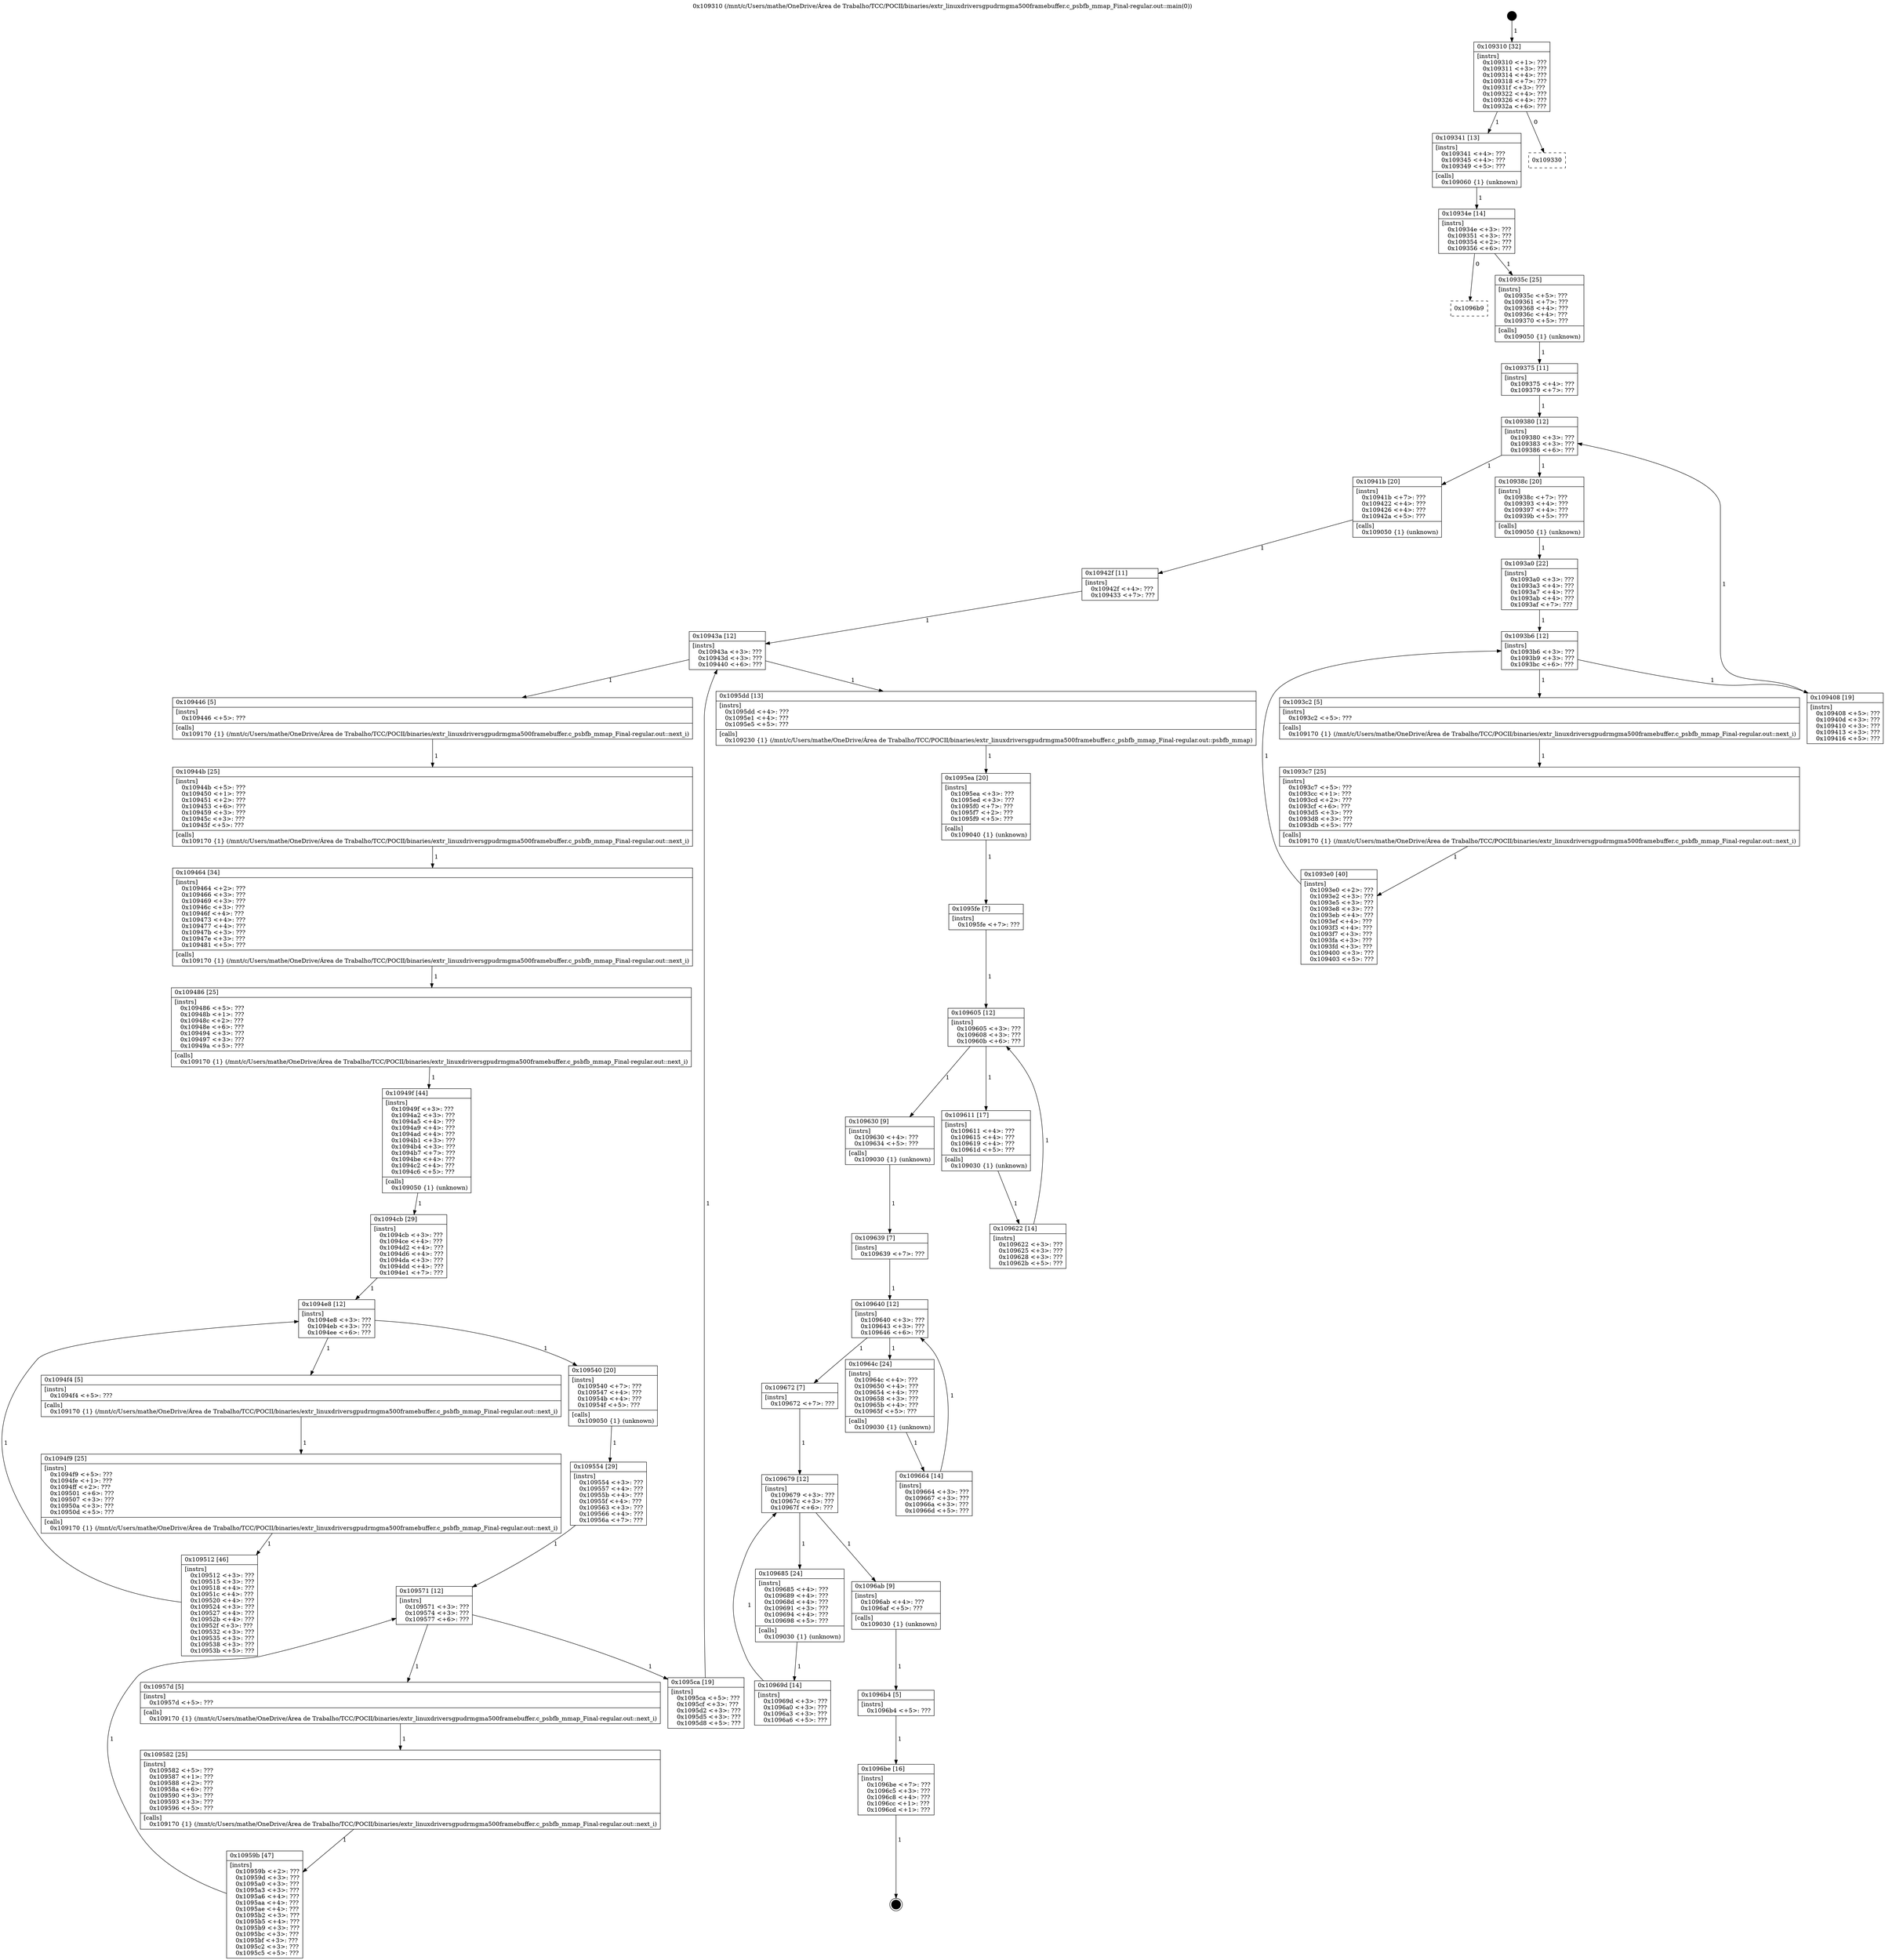 digraph "0x109310" {
  label = "0x109310 (/mnt/c/Users/mathe/OneDrive/Área de Trabalho/TCC/POCII/binaries/extr_linuxdriversgpudrmgma500framebuffer.c_psbfb_mmap_Final-regular.out::main(0))"
  labelloc = "t"
  node[shape=record]

  Entry [label="",width=0.3,height=0.3,shape=circle,fillcolor=black,style=filled]
  "0x109310" [label="{
     0x109310 [32]\l
     | [instrs]\l
     &nbsp;&nbsp;0x109310 \<+1\>: ???\l
     &nbsp;&nbsp;0x109311 \<+3\>: ???\l
     &nbsp;&nbsp;0x109314 \<+4\>: ???\l
     &nbsp;&nbsp;0x109318 \<+7\>: ???\l
     &nbsp;&nbsp;0x10931f \<+3\>: ???\l
     &nbsp;&nbsp;0x109322 \<+4\>: ???\l
     &nbsp;&nbsp;0x109326 \<+4\>: ???\l
     &nbsp;&nbsp;0x10932a \<+6\>: ???\l
  }"]
  "0x109341" [label="{
     0x109341 [13]\l
     | [instrs]\l
     &nbsp;&nbsp;0x109341 \<+4\>: ???\l
     &nbsp;&nbsp;0x109345 \<+4\>: ???\l
     &nbsp;&nbsp;0x109349 \<+5\>: ???\l
     | [calls]\l
     &nbsp;&nbsp;0x109060 \{1\} (unknown)\l
  }"]
  "0x109330" [label="{
     0x109330\l
  }", style=dashed]
  "0x10934e" [label="{
     0x10934e [14]\l
     | [instrs]\l
     &nbsp;&nbsp;0x10934e \<+3\>: ???\l
     &nbsp;&nbsp;0x109351 \<+3\>: ???\l
     &nbsp;&nbsp;0x109354 \<+2\>: ???\l
     &nbsp;&nbsp;0x109356 \<+6\>: ???\l
  }"]
  "0x1096b9" [label="{
     0x1096b9\l
  }", style=dashed]
  "0x10935c" [label="{
     0x10935c [25]\l
     | [instrs]\l
     &nbsp;&nbsp;0x10935c \<+5\>: ???\l
     &nbsp;&nbsp;0x109361 \<+7\>: ???\l
     &nbsp;&nbsp;0x109368 \<+4\>: ???\l
     &nbsp;&nbsp;0x10936c \<+4\>: ???\l
     &nbsp;&nbsp;0x109370 \<+5\>: ???\l
     | [calls]\l
     &nbsp;&nbsp;0x109050 \{1\} (unknown)\l
  }"]
  Exit [label="",width=0.3,height=0.3,shape=circle,fillcolor=black,style=filled,peripheries=2]
  "0x109380" [label="{
     0x109380 [12]\l
     | [instrs]\l
     &nbsp;&nbsp;0x109380 \<+3\>: ???\l
     &nbsp;&nbsp;0x109383 \<+3\>: ???\l
     &nbsp;&nbsp;0x109386 \<+6\>: ???\l
  }"]
  "0x10941b" [label="{
     0x10941b [20]\l
     | [instrs]\l
     &nbsp;&nbsp;0x10941b \<+7\>: ???\l
     &nbsp;&nbsp;0x109422 \<+4\>: ???\l
     &nbsp;&nbsp;0x109426 \<+4\>: ???\l
     &nbsp;&nbsp;0x10942a \<+5\>: ???\l
     | [calls]\l
     &nbsp;&nbsp;0x109050 \{1\} (unknown)\l
  }"]
  "0x10938c" [label="{
     0x10938c [20]\l
     | [instrs]\l
     &nbsp;&nbsp;0x10938c \<+7\>: ???\l
     &nbsp;&nbsp;0x109393 \<+4\>: ???\l
     &nbsp;&nbsp;0x109397 \<+4\>: ???\l
     &nbsp;&nbsp;0x10939b \<+5\>: ???\l
     | [calls]\l
     &nbsp;&nbsp;0x109050 \{1\} (unknown)\l
  }"]
  "0x1093b6" [label="{
     0x1093b6 [12]\l
     | [instrs]\l
     &nbsp;&nbsp;0x1093b6 \<+3\>: ???\l
     &nbsp;&nbsp;0x1093b9 \<+3\>: ???\l
     &nbsp;&nbsp;0x1093bc \<+6\>: ???\l
  }"]
  "0x109408" [label="{
     0x109408 [19]\l
     | [instrs]\l
     &nbsp;&nbsp;0x109408 \<+5\>: ???\l
     &nbsp;&nbsp;0x10940d \<+3\>: ???\l
     &nbsp;&nbsp;0x109410 \<+3\>: ???\l
     &nbsp;&nbsp;0x109413 \<+3\>: ???\l
     &nbsp;&nbsp;0x109416 \<+5\>: ???\l
  }"]
  "0x1093c2" [label="{
     0x1093c2 [5]\l
     | [instrs]\l
     &nbsp;&nbsp;0x1093c2 \<+5\>: ???\l
     | [calls]\l
     &nbsp;&nbsp;0x109170 \{1\} (/mnt/c/Users/mathe/OneDrive/Área de Trabalho/TCC/POCII/binaries/extr_linuxdriversgpudrmgma500framebuffer.c_psbfb_mmap_Final-regular.out::next_i)\l
  }"]
  "0x1093c7" [label="{
     0x1093c7 [25]\l
     | [instrs]\l
     &nbsp;&nbsp;0x1093c7 \<+5\>: ???\l
     &nbsp;&nbsp;0x1093cc \<+1\>: ???\l
     &nbsp;&nbsp;0x1093cd \<+2\>: ???\l
     &nbsp;&nbsp;0x1093cf \<+6\>: ???\l
     &nbsp;&nbsp;0x1093d5 \<+3\>: ???\l
     &nbsp;&nbsp;0x1093d8 \<+3\>: ???\l
     &nbsp;&nbsp;0x1093db \<+5\>: ???\l
     | [calls]\l
     &nbsp;&nbsp;0x109170 \{1\} (/mnt/c/Users/mathe/OneDrive/Área de Trabalho/TCC/POCII/binaries/extr_linuxdriversgpudrmgma500framebuffer.c_psbfb_mmap_Final-regular.out::next_i)\l
  }"]
  "0x1093e0" [label="{
     0x1093e0 [40]\l
     | [instrs]\l
     &nbsp;&nbsp;0x1093e0 \<+2\>: ???\l
     &nbsp;&nbsp;0x1093e2 \<+3\>: ???\l
     &nbsp;&nbsp;0x1093e5 \<+3\>: ???\l
     &nbsp;&nbsp;0x1093e8 \<+3\>: ???\l
     &nbsp;&nbsp;0x1093eb \<+4\>: ???\l
     &nbsp;&nbsp;0x1093ef \<+4\>: ???\l
     &nbsp;&nbsp;0x1093f3 \<+4\>: ???\l
     &nbsp;&nbsp;0x1093f7 \<+3\>: ???\l
     &nbsp;&nbsp;0x1093fa \<+3\>: ???\l
     &nbsp;&nbsp;0x1093fd \<+3\>: ???\l
     &nbsp;&nbsp;0x109400 \<+3\>: ???\l
     &nbsp;&nbsp;0x109403 \<+5\>: ???\l
  }"]
  "0x1093a0" [label="{
     0x1093a0 [22]\l
     | [instrs]\l
     &nbsp;&nbsp;0x1093a0 \<+3\>: ???\l
     &nbsp;&nbsp;0x1093a3 \<+4\>: ???\l
     &nbsp;&nbsp;0x1093a7 \<+4\>: ???\l
     &nbsp;&nbsp;0x1093ab \<+4\>: ???\l
     &nbsp;&nbsp;0x1093af \<+7\>: ???\l
  }"]
  "0x1096be" [label="{
     0x1096be [16]\l
     | [instrs]\l
     &nbsp;&nbsp;0x1096be \<+7\>: ???\l
     &nbsp;&nbsp;0x1096c5 \<+3\>: ???\l
     &nbsp;&nbsp;0x1096c8 \<+4\>: ???\l
     &nbsp;&nbsp;0x1096cc \<+1\>: ???\l
     &nbsp;&nbsp;0x1096cd \<+1\>: ???\l
  }"]
  "0x109375" [label="{
     0x109375 [11]\l
     | [instrs]\l
     &nbsp;&nbsp;0x109375 \<+4\>: ???\l
     &nbsp;&nbsp;0x109379 \<+7\>: ???\l
  }"]
  "0x10943a" [label="{
     0x10943a [12]\l
     | [instrs]\l
     &nbsp;&nbsp;0x10943a \<+3\>: ???\l
     &nbsp;&nbsp;0x10943d \<+3\>: ???\l
     &nbsp;&nbsp;0x109440 \<+6\>: ???\l
  }"]
  "0x1095dd" [label="{
     0x1095dd [13]\l
     | [instrs]\l
     &nbsp;&nbsp;0x1095dd \<+4\>: ???\l
     &nbsp;&nbsp;0x1095e1 \<+4\>: ???\l
     &nbsp;&nbsp;0x1095e5 \<+5\>: ???\l
     | [calls]\l
     &nbsp;&nbsp;0x109230 \{1\} (/mnt/c/Users/mathe/OneDrive/Área de Trabalho/TCC/POCII/binaries/extr_linuxdriversgpudrmgma500framebuffer.c_psbfb_mmap_Final-regular.out::psbfb_mmap)\l
  }"]
  "0x109446" [label="{
     0x109446 [5]\l
     | [instrs]\l
     &nbsp;&nbsp;0x109446 \<+5\>: ???\l
     | [calls]\l
     &nbsp;&nbsp;0x109170 \{1\} (/mnt/c/Users/mathe/OneDrive/Área de Trabalho/TCC/POCII/binaries/extr_linuxdriversgpudrmgma500framebuffer.c_psbfb_mmap_Final-regular.out::next_i)\l
  }"]
  "0x10944b" [label="{
     0x10944b [25]\l
     | [instrs]\l
     &nbsp;&nbsp;0x10944b \<+5\>: ???\l
     &nbsp;&nbsp;0x109450 \<+1\>: ???\l
     &nbsp;&nbsp;0x109451 \<+2\>: ???\l
     &nbsp;&nbsp;0x109453 \<+6\>: ???\l
     &nbsp;&nbsp;0x109459 \<+3\>: ???\l
     &nbsp;&nbsp;0x10945c \<+3\>: ???\l
     &nbsp;&nbsp;0x10945f \<+5\>: ???\l
     | [calls]\l
     &nbsp;&nbsp;0x109170 \{1\} (/mnt/c/Users/mathe/OneDrive/Área de Trabalho/TCC/POCII/binaries/extr_linuxdriversgpudrmgma500framebuffer.c_psbfb_mmap_Final-regular.out::next_i)\l
  }"]
  "0x109464" [label="{
     0x109464 [34]\l
     | [instrs]\l
     &nbsp;&nbsp;0x109464 \<+2\>: ???\l
     &nbsp;&nbsp;0x109466 \<+3\>: ???\l
     &nbsp;&nbsp;0x109469 \<+3\>: ???\l
     &nbsp;&nbsp;0x10946c \<+3\>: ???\l
     &nbsp;&nbsp;0x10946f \<+4\>: ???\l
     &nbsp;&nbsp;0x109473 \<+4\>: ???\l
     &nbsp;&nbsp;0x109477 \<+4\>: ???\l
     &nbsp;&nbsp;0x10947b \<+3\>: ???\l
     &nbsp;&nbsp;0x10947e \<+3\>: ???\l
     &nbsp;&nbsp;0x109481 \<+5\>: ???\l
     | [calls]\l
     &nbsp;&nbsp;0x109170 \{1\} (/mnt/c/Users/mathe/OneDrive/Área de Trabalho/TCC/POCII/binaries/extr_linuxdriversgpudrmgma500framebuffer.c_psbfb_mmap_Final-regular.out::next_i)\l
  }"]
  "0x109486" [label="{
     0x109486 [25]\l
     | [instrs]\l
     &nbsp;&nbsp;0x109486 \<+5\>: ???\l
     &nbsp;&nbsp;0x10948b \<+1\>: ???\l
     &nbsp;&nbsp;0x10948c \<+2\>: ???\l
     &nbsp;&nbsp;0x10948e \<+6\>: ???\l
     &nbsp;&nbsp;0x109494 \<+3\>: ???\l
     &nbsp;&nbsp;0x109497 \<+3\>: ???\l
     &nbsp;&nbsp;0x10949a \<+5\>: ???\l
     | [calls]\l
     &nbsp;&nbsp;0x109170 \{1\} (/mnt/c/Users/mathe/OneDrive/Área de Trabalho/TCC/POCII/binaries/extr_linuxdriversgpudrmgma500framebuffer.c_psbfb_mmap_Final-regular.out::next_i)\l
  }"]
  "0x10949f" [label="{
     0x10949f [44]\l
     | [instrs]\l
     &nbsp;&nbsp;0x10949f \<+3\>: ???\l
     &nbsp;&nbsp;0x1094a2 \<+3\>: ???\l
     &nbsp;&nbsp;0x1094a5 \<+4\>: ???\l
     &nbsp;&nbsp;0x1094a9 \<+4\>: ???\l
     &nbsp;&nbsp;0x1094ad \<+4\>: ???\l
     &nbsp;&nbsp;0x1094b1 \<+3\>: ???\l
     &nbsp;&nbsp;0x1094b4 \<+3\>: ???\l
     &nbsp;&nbsp;0x1094b7 \<+7\>: ???\l
     &nbsp;&nbsp;0x1094be \<+4\>: ???\l
     &nbsp;&nbsp;0x1094c2 \<+4\>: ???\l
     &nbsp;&nbsp;0x1094c6 \<+5\>: ???\l
     | [calls]\l
     &nbsp;&nbsp;0x109050 \{1\} (unknown)\l
  }"]
  "0x1094e8" [label="{
     0x1094e8 [12]\l
     | [instrs]\l
     &nbsp;&nbsp;0x1094e8 \<+3\>: ???\l
     &nbsp;&nbsp;0x1094eb \<+3\>: ???\l
     &nbsp;&nbsp;0x1094ee \<+6\>: ???\l
  }"]
  "0x109540" [label="{
     0x109540 [20]\l
     | [instrs]\l
     &nbsp;&nbsp;0x109540 \<+7\>: ???\l
     &nbsp;&nbsp;0x109547 \<+4\>: ???\l
     &nbsp;&nbsp;0x10954b \<+4\>: ???\l
     &nbsp;&nbsp;0x10954f \<+5\>: ???\l
     | [calls]\l
     &nbsp;&nbsp;0x109050 \{1\} (unknown)\l
  }"]
  "0x1094f4" [label="{
     0x1094f4 [5]\l
     | [instrs]\l
     &nbsp;&nbsp;0x1094f4 \<+5\>: ???\l
     | [calls]\l
     &nbsp;&nbsp;0x109170 \{1\} (/mnt/c/Users/mathe/OneDrive/Área de Trabalho/TCC/POCII/binaries/extr_linuxdriversgpudrmgma500framebuffer.c_psbfb_mmap_Final-regular.out::next_i)\l
  }"]
  "0x1094f9" [label="{
     0x1094f9 [25]\l
     | [instrs]\l
     &nbsp;&nbsp;0x1094f9 \<+5\>: ???\l
     &nbsp;&nbsp;0x1094fe \<+1\>: ???\l
     &nbsp;&nbsp;0x1094ff \<+2\>: ???\l
     &nbsp;&nbsp;0x109501 \<+6\>: ???\l
     &nbsp;&nbsp;0x109507 \<+3\>: ???\l
     &nbsp;&nbsp;0x10950a \<+3\>: ???\l
     &nbsp;&nbsp;0x10950d \<+5\>: ???\l
     | [calls]\l
     &nbsp;&nbsp;0x109170 \{1\} (/mnt/c/Users/mathe/OneDrive/Área de Trabalho/TCC/POCII/binaries/extr_linuxdriversgpudrmgma500framebuffer.c_psbfb_mmap_Final-regular.out::next_i)\l
  }"]
  "0x109512" [label="{
     0x109512 [46]\l
     | [instrs]\l
     &nbsp;&nbsp;0x109512 \<+3\>: ???\l
     &nbsp;&nbsp;0x109515 \<+3\>: ???\l
     &nbsp;&nbsp;0x109518 \<+4\>: ???\l
     &nbsp;&nbsp;0x10951c \<+4\>: ???\l
     &nbsp;&nbsp;0x109520 \<+4\>: ???\l
     &nbsp;&nbsp;0x109524 \<+3\>: ???\l
     &nbsp;&nbsp;0x109527 \<+4\>: ???\l
     &nbsp;&nbsp;0x10952b \<+4\>: ???\l
     &nbsp;&nbsp;0x10952f \<+3\>: ???\l
     &nbsp;&nbsp;0x109532 \<+3\>: ???\l
     &nbsp;&nbsp;0x109535 \<+3\>: ???\l
     &nbsp;&nbsp;0x109538 \<+3\>: ???\l
     &nbsp;&nbsp;0x10953b \<+5\>: ???\l
  }"]
  "0x1094cb" [label="{
     0x1094cb [29]\l
     | [instrs]\l
     &nbsp;&nbsp;0x1094cb \<+3\>: ???\l
     &nbsp;&nbsp;0x1094ce \<+4\>: ???\l
     &nbsp;&nbsp;0x1094d2 \<+4\>: ???\l
     &nbsp;&nbsp;0x1094d6 \<+4\>: ???\l
     &nbsp;&nbsp;0x1094da \<+3\>: ???\l
     &nbsp;&nbsp;0x1094dd \<+4\>: ???\l
     &nbsp;&nbsp;0x1094e1 \<+7\>: ???\l
  }"]
  "0x109571" [label="{
     0x109571 [12]\l
     | [instrs]\l
     &nbsp;&nbsp;0x109571 \<+3\>: ???\l
     &nbsp;&nbsp;0x109574 \<+3\>: ???\l
     &nbsp;&nbsp;0x109577 \<+6\>: ???\l
  }"]
  "0x1095ca" [label="{
     0x1095ca [19]\l
     | [instrs]\l
     &nbsp;&nbsp;0x1095ca \<+5\>: ???\l
     &nbsp;&nbsp;0x1095cf \<+3\>: ???\l
     &nbsp;&nbsp;0x1095d2 \<+3\>: ???\l
     &nbsp;&nbsp;0x1095d5 \<+3\>: ???\l
     &nbsp;&nbsp;0x1095d8 \<+5\>: ???\l
  }"]
  "0x10957d" [label="{
     0x10957d [5]\l
     | [instrs]\l
     &nbsp;&nbsp;0x10957d \<+5\>: ???\l
     | [calls]\l
     &nbsp;&nbsp;0x109170 \{1\} (/mnt/c/Users/mathe/OneDrive/Área de Trabalho/TCC/POCII/binaries/extr_linuxdriversgpudrmgma500framebuffer.c_psbfb_mmap_Final-regular.out::next_i)\l
  }"]
  "0x109582" [label="{
     0x109582 [25]\l
     | [instrs]\l
     &nbsp;&nbsp;0x109582 \<+5\>: ???\l
     &nbsp;&nbsp;0x109587 \<+1\>: ???\l
     &nbsp;&nbsp;0x109588 \<+2\>: ???\l
     &nbsp;&nbsp;0x10958a \<+6\>: ???\l
     &nbsp;&nbsp;0x109590 \<+3\>: ???\l
     &nbsp;&nbsp;0x109593 \<+3\>: ???\l
     &nbsp;&nbsp;0x109596 \<+5\>: ???\l
     | [calls]\l
     &nbsp;&nbsp;0x109170 \{1\} (/mnt/c/Users/mathe/OneDrive/Área de Trabalho/TCC/POCII/binaries/extr_linuxdriversgpudrmgma500framebuffer.c_psbfb_mmap_Final-regular.out::next_i)\l
  }"]
  "0x10959b" [label="{
     0x10959b [47]\l
     | [instrs]\l
     &nbsp;&nbsp;0x10959b \<+2\>: ???\l
     &nbsp;&nbsp;0x10959d \<+3\>: ???\l
     &nbsp;&nbsp;0x1095a0 \<+3\>: ???\l
     &nbsp;&nbsp;0x1095a3 \<+3\>: ???\l
     &nbsp;&nbsp;0x1095a6 \<+4\>: ???\l
     &nbsp;&nbsp;0x1095aa \<+4\>: ???\l
     &nbsp;&nbsp;0x1095ae \<+4\>: ???\l
     &nbsp;&nbsp;0x1095b2 \<+3\>: ???\l
     &nbsp;&nbsp;0x1095b5 \<+4\>: ???\l
     &nbsp;&nbsp;0x1095b9 \<+3\>: ???\l
     &nbsp;&nbsp;0x1095bc \<+3\>: ???\l
     &nbsp;&nbsp;0x1095bf \<+3\>: ???\l
     &nbsp;&nbsp;0x1095c2 \<+3\>: ???\l
     &nbsp;&nbsp;0x1095c5 \<+5\>: ???\l
  }"]
  "0x109554" [label="{
     0x109554 [29]\l
     | [instrs]\l
     &nbsp;&nbsp;0x109554 \<+3\>: ???\l
     &nbsp;&nbsp;0x109557 \<+4\>: ???\l
     &nbsp;&nbsp;0x10955b \<+4\>: ???\l
     &nbsp;&nbsp;0x10955f \<+4\>: ???\l
     &nbsp;&nbsp;0x109563 \<+3\>: ???\l
     &nbsp;&nbsp;0x109566 \<+4\>: ???\l
     &nbsp;&nbsp;0x10956a \<+7\>: ???\l
  }"]
  "0x1096b4" [label="{
     0x1096b4 [5]\l
     | [instrs]\l
     &nbsp;&nbsp;0x1096b4 \<+5\>: ???\l
  }"]
  "0x10942f" [label="{
     0x10942f [11]\l
     | [instrs]\l
     &nbsp;&nbsp;0x10942f \<+4\>: ???\l
     &nbsp;&nbsp;0x109433 \<+7\>: ???\l
  }"]
  "0x1095ea" [label="{
     0x1095ea [20]\l
     | [instrs]\l
     &nbsp;&nbsp;0x1095ea \<+3\>: ???\l
     &nbsp;&nbsp;0x1095ed \<+3\>: ???\l
     &nbsp;&nbsp;0x1095f0 \<+7\>: ???\l
     &nbsp;&nbsp;0x1095f7 \<+2\>: ???\l
     &nbsp;&nbsp;0x1095f9 \<+5\>: ???\l
     | [calls]\l
     &nbsp;&nbsp;0x109040 \{1\} (unknown)\l
  }"]
  "0x109605" [label="{
     0x109605 [12]\l
     | [instrs]\l
     &nbsp;&nbsp;0x109605 \<+3\>: ???\l
     &nbsp;&nbsp;0x109608 \<+3\>: ???\l
     &nbsp;&nbsp;0x10960b \<+6\>: ???\l
  }"]
  "0x109630" [label="{
     0x109630 [9]\l
     | [instrs]\l
     &nbsp;&nbsp;0x109630 \<+4\>: ???\l
     &nbsp;&nbsp;0x109634 \<+5\>: ???\l
     | [calls]\l
     &nbsp;&nbsp;0x109030 \{1\} (unknown)\l
  }"]
  "0x109611" [label="{
     0x109611 [17]\l
     | [instrs]\l
     &nbsp;&nbsp;0x109611 \<+4\>: ???\l
     &nbsp;&nbsp;0x109615 \<+4\>: ???\l
     &nbsp;&nbsp;0x109619 \<+4\>: ???\l
     &nbsp;&nbsp;0x10961d \<+5\>: ???\l
     | [calls]\l
     &nbsp;&nbsp;0x109030 \{1\} (unknown)\l
  }"]
  "0x109622" [label="{
     0x109622 [14]\l
     | [instrs]\l
     &nbsp;&nbsp;0x109622 \<+3\>: ???\l
     &nbsp;&nbsp;0x109625 \<+3\>: ???\l
     &nbsp;&nbsp;0x109628 \<+3\>: ???\l
     &nbsp;&nbsp;0x10962b \<+5\>: ???\l
  }"]
  "0x1095fe" [label="{
     0x1095fe [7]\l
     | [instrs]\l
     &nbsp;&nbsp;0x1095fe \<+7\>: ???\l
  }"]
  "0x109640" [label="{
     0x109640 [12]\l
     | [instrs]\l
     &nbsp;&nbsp;0x109640 \<+3\>: ???\l
     &nbsp;&nbsp;0x109643 \<+3\>: ???\l
     &nbsp;&nbsp;0x109646 \<+6\>: ???\l
  }"]
  "0x109679" [label="{
     0x109679 [12]\l
     | [instrs]\l
     &nbsp;&nbsp;0x109679 \<+3\>: ???\l
     &nbsp;&nbsp;0x10967c \<+3\>: ???\l
     &nbsp;&nbsp;0x10967f \<+6\>: ???\l
  }"]
  "0x10964c" [label="{
     0x10964c [24]\l
     | [instrs]\l
     &nbsp;&nbsp;0x10964c \<+4\>: ???\l
     &nbsp;&nbsp;0x109650 \<+4\>: ???\l
     &nbsp;&nbsp;0x109654 \<+4\>: ???\l
     &nbsp;&nbsp;0x109658 \<+3\>: ???\l
     &nbsp;&nbsp;0x10965b \<+4\>: ???\l
     &nbsp;&nbsp;0x10965f \<+5\>: ???\l
     | [calls]\l
     &nbsp;&nbsp;0x109030 \{1\} (unknown)\l
  }"]
  "0x109664" [label="{
     0x109664 [14]\l
     | [instrs]\l
     &nbsp;&nbsp;0x109664 \<+3\>: ???\l
     &nbsp;&nbsp;0x109667 \<+3\>: ???\l
     &nbsp;&nbsp;0x10966a \<+3\>: ???\l
     &nbsp;&nbsp;0x10966d \<+5\>: ???\l
  }"]
  "0x109639" [label="{
     0x109639 [7]\l
     | [instrs]\l
     &nbsp;&nbsp;0x109639 \<+7\>: ???\l
  }"]
  "0x1096ab" [label="{
     0x1096ab [9]\l
     | [instrs]\l
     &nbsp;&nbsp;0x1096ab \<+4\>: ???\l
     &nbsp;&nbsp;0x1096af \<+5\>: ???\l
     | [calls]\l
     &nbsp;&nbsp;0x109030 \{1\} (unknown)\l
  }"]
  "0x109685" [label="{
     0x109685 [24]\l
     | [instrs]\l
     &nbsp;&nbsp;0x109685 \<+4\>: ???\l
     &nbsp;&nbsp;0x109689 \<+4\>: ???\l
     &nbsp;&nbsp;0x10968d \<+4\>: ???\l
     &nbsp;&nbsp;0x109691 \<+3\>: ???\l
     &nbsp;&nbsp;0x109694 \<+4\>: ???\l
     &nbsp;&nbsp;0x109698 \<+5\>: ???\l
     | [calls]\l
     &nbsp;&nbsp;0x109030 \{1\} (unknown)\l
  }"]
  "0x10969d" [label="{
     0x10969d [14]\l
     | [instrs]\l
     &nbsp;&nbsp;0x10969d \<+3\>: ???\l
     &nbsp;&nbsp;0x1096a0 \<+3\>: ???\l
     &nbsp;&nbsp;0x1096a3 \<+3\>: ???\l
     &nbsp;&nbsp;0x1096a6 \<+5\>: ???\l
  }"]
  "0x109672" [label="{
     0x109672 [7]\l
     | [instrs]\l
     &nbsp;&nbsp;0x109672 \<+7\>: ???\l
  }"]
  Entry -> "0x109310" [label=" 1"]
  "0x109310" -> "0x109341" [label=" 1"]
  "0x109310" -> "0x109330" [label=" 0"]
  "0x109341" -> "0x10934e" [label=" 1"]
  "0x10934e" -> "0x1096b9" [label=" 0"]
  "0x10934e" -> "0x10935c" [label=" 1"]
  "0x1096be" -> Exit [label=" 1"]
  "0x10935c" -> "0x109375" [label=" 1"]
  "0x109380" -> "0x10941b" [label=" 1"]
  "0x109380" -> "0x10938c" [label=" 1"]
  "0x10938c" -> "0x1093a0" [label=" 1"]
  "0x1093b6" -> "0x109408" [label=" 1"]
  "0x1093b6" -> "0x1093c2" [label=" 1"]
  "0x1093c2" -> "0x1093c7" [label=" 1"]
  "0x1093c7" -> "0x1093e0" [label=" 1"]
  "0x1093a0" -> "0x1093b6" [label=" 1"]
  "0x1093e0" -> "0x1093b6" [label=" 1"]
  "0x1096b4" -> "0x1096be" [label=" 1"]
  "0x109375" -> "0x109380" [label=" 1"]
  "0x109408" -> "0x109380" [label=" 1"]
  "0x10941b" -> "0x10942f" [label=" 1"]
  "0x10943a" -> "0x1095dd" [label=" 1"]
  "0x10943a" -> "0x109446" [label=" 1"]
  "0x109446" -> "0x10944b" [label=" 1"]
  "0x10944b" -> "0x109464" [label=" 1"]
  "0x109464" -> "0x109486" [label=" 1"]
  "0x109486" -> "0x10949f" [label=" 1"]
  "0x10949f" -> "0x1094cb" [label=" 1"]
  "0x1094e8" -> "0x109540" [label=" 1"]
  "0x1094e8" -> "0x1094f4" [label=" 1"]
  "0x1094f4" -> "0x1094f9" [label=" 1"]
  "0x1094f9" -> "0x109512" [label=" 1"]
  "0x1094cb" -> "0x1094e8" [label=" 1"]
  "0x109512" -> "0x1094e8" [label=" 1"]
  "0x109540" -> "0x109554" [label=" 1"]
  "0x109571" -> "0x1095ca" [label=" 1"]
  "0x109571" -> "0x10957d" [label=" 1"]
  "0x10957d" -> "0x109582" [label=" 1"]
  "0x109582" -> "0x10959b" [label=" 1"]
  "0x109554" -> "0x109571" [label=" 1"]
  "0x10959b" -> "0x109571" [label=" 1"]
  "0x1096ab" -> "0x1096b4" [label=" 1"]
  "0x10942f" -> "0x10943a" [label=" 1"]
  "0x1095ca" -> "0x10943a" [label=" 1"]
  "0x1095dd" -> "0x1095ea" [label=" 1"]
  "0x1095ea" -> "0x1095fe" [label=" 1"]
  "0x109605" -> "0x109630" [label=" 1"]
  "0x109605" -> "0x109611" [label=" 1"]
  "0x109611" -> "0x109622" [label=" 1"]
  "0x1095fe" -> "0x109605" [label=" 1"]
  "0x109622" -> "0x109605" [label=" 1"]
  "0x109630" -> "0x109639" [label=" 1"]
  "0x109640" -> "0x109672" [label=" 1"]
  "0x109640" -> "0x10964c" [label=" 1"]
  "0x10964c" -> "0x109664" [label=" 1"]
  "0x109639" -> "0x109640" [label=" 1"]
  "0x109664" -> "0x109640" [label=" 1"]
  "0x109679" -> "0x1096ab" [label=" 1"]
  "0x109679" -> "0x109685" [label=" 1"]
  "0x109685" -> "0x10969d" [label=" 1"]
  "0x109672" -> "0x109679" [label=" 1"]
  "0x10969d" -> "0x109679" [label=" 1"]
}
